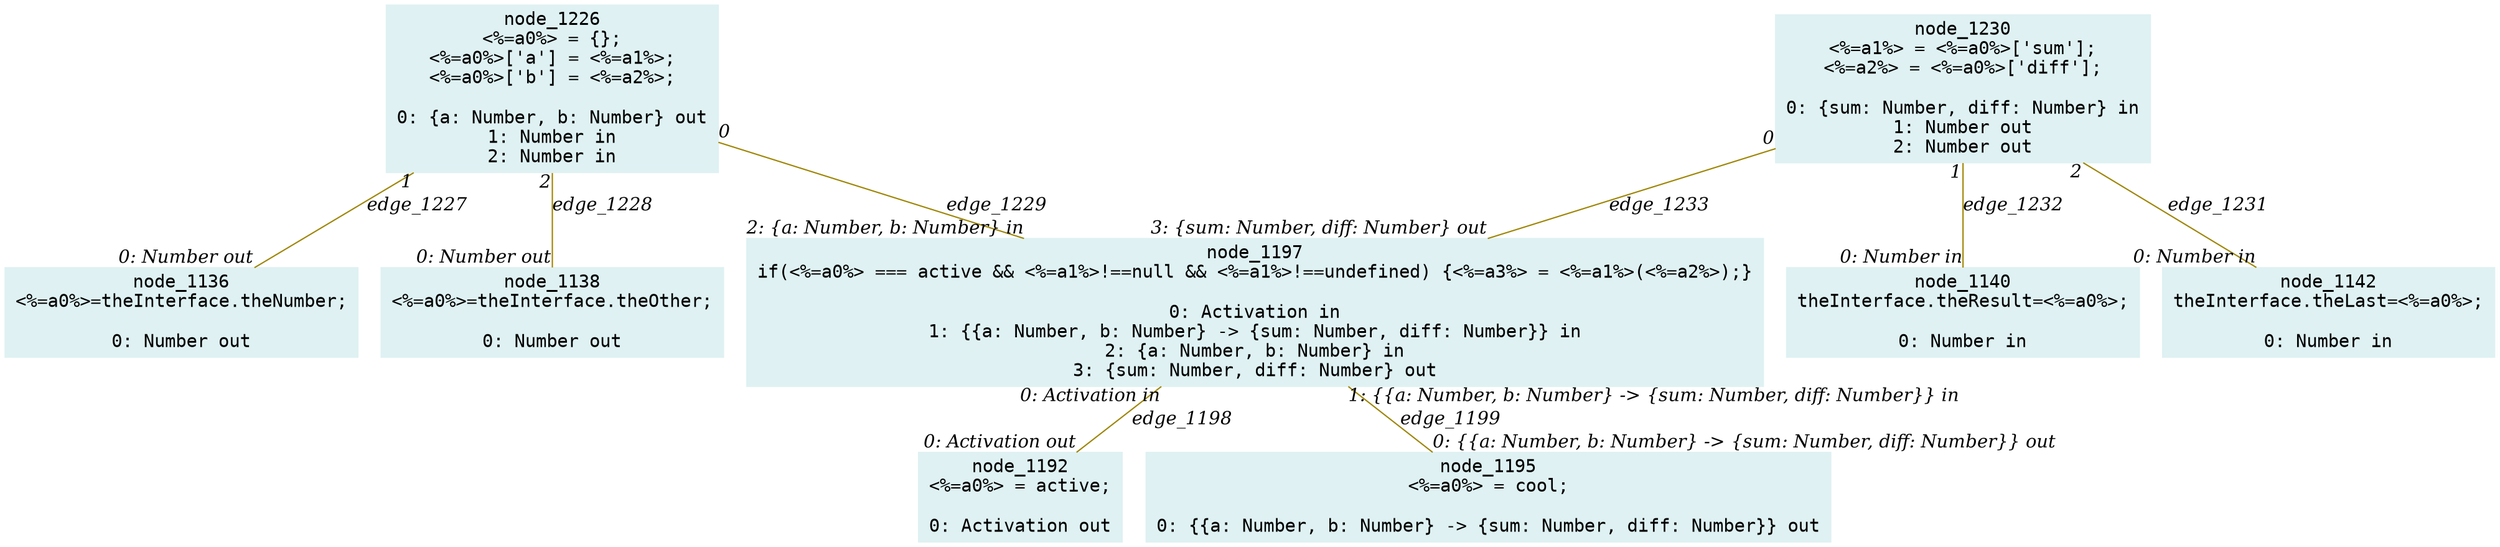 digraph g{node_1136 [shape="box", style="filled", color="#dff1f2", fontname="Courier", label="node_1136
<%=a0%>=theInterface.theNumber;

0: Number out" ]
node_1138 [shape="box", style="filled", color="#dff1f2", fontname="Courier", label="node_1138
<%=a0%>=theInterface.theOther;

0: Number out" ]
node_1140 [shape="box", style="filled", color="#dff1f2", fontname="Courier", label="node_1140
theInterface.theResult=<%=a0%>;

0: Number in" ]
node_1142 [shape="box", style="filled", color="#dff1f2", fontname="Courier", label="node_1142
theInterface.theLast=<%=a0%>;

0: Number in" ]
node_1192 [shape="box", style="filled", color="#dff1f2", fontname="Courier", label="node_1192
<%=a0%> = active;

0: Activation out" ]
node_1195 [shape="box", style="filled", color="#dff1f2", fontname="Courier", label="node_1195
<%=a0%> = cool;

0: {{a: Number, b: Number} -> {sum: Number, diff: Number}} out" ]
node_1197 [shape="box", style="filled", color="#dff1f2", fontname="Courier", label="node_1197
if(<%=a0%> === active && <%=a1%>!==null && <%=a1%>!==undefined) {<%=a3%> = <%=a1%>(<%=a2%>);}

0: Activation in
1: {{a: Number, b: Number} -> {sum: Number, diff: Number}} in
2: {a: Number, b: Number} in
3: {sum: Number, diff: Number} out" ]
node_1226 [shape="box", style="filled", color="#dff1f2", fontname="Courier", label="node_1226
<%=a0%> = {};
<%=a0%>['a'] = <%=a1%>;
<%=a0%>['b'] = <%=a2%>;

0: {a: Number, b: Number} out
1: Number in
2: Number in" ]
node_1230 [shape="box", style="filled", color="#dff1f2", fontname="Courier", label="node_1230
<%=a1%> = <%=a0%>['sum'];
<%=a2%> = <%=a0%>['diff'];

0: {sum: Number, diff: Number} in
1: Number out
2: Number out" ]
node_1197 -> node_1192 [dir=none, arrowHead=none, fontname="Times-Italic", arrowsize=1, color="#9d8400", label="edge_1198",  headlabel="0: Activation out", taillabel="0: Activation in" ]
node_1197 -> node_1195 [dir=none, arrowHead=none, fontname="Times-Italic", arrowsize=1, color="#9d8400", label="edge_1199",  headlabel="0: {{a: Number, b: Number} -> {sum: Number, diff: Number}} out", taillabel="1: {{a: Number, b: Number} -> {sum: Number, diff: Number}} in" ]
node_1226 -> node_1136 [dir=none, arrowHead=none, fontname="Times-Italic", arrowsize=1, color="#9d8400", label="edge_1227",  headlabel="0: Number out", taillabel="1" ]
node_1226 -> node_1138 [dir=none, arrowHead=none, fontname="Times-Italic", arrowsize=1, color="#9d8400", label="edge_1228",  headlabel="0: Number out", taillabel="2" ]
node_1226 -> node_1197 [dir=none, arrowHead=none, fontname="Times-Italic", arrowsize=1, color="#9d8400", label="edge_1229",  headlabel="2: {a: Number, b: Number} in", taillabel="0" ]
node_1230 -> node_1142 [dir=none, arrowHead=none, fontname="Times-Italic", arrowsize=1, color="#9d8400", label="edge_1231",  headlabel="0: Number in", taillabel="2" ]
node_1230 -> node_1140 [dir=none, arrowHead=none, fontname="Times-Italic", arrowsize=1, color="#9d8400", label="edge_1232",  headlabel="0: Number in", taillabel="1" ]
node_1230 -> node_1197 [dir=none, arrowHead=none, fontname="Times-Italic", arrowsize=1, color="#9d8400", label="edge_1233",  headlabel="3: {sum: Number, diff: Number} out", taillabel="0" ]
}